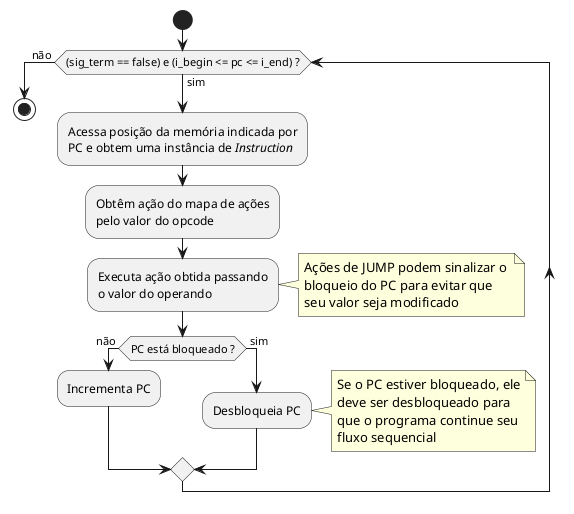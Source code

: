 @startuml event_loop_flow
!pragma useVerticalIf on

|Unidade de Controle|
start
while ((sig_term == false) e (i_begin <= pc <= i_end) ?) is (sim)
  :Acessa posição da memória indicada por
  PC e obtem uma instância de <i>Instruction</i>;
  
  :Obtêm ação do mapa de ações
  pelo valor do opcode;

  :Executa ação obtida passando
  o valor do operando;
  note right
    Ações de JUMP podem sinalizar o 
    bloqueio do PC para evitar que
    seu valor seja modificado
  end note
  if (PC está bloqueado ?) then (não )
    :Incrementa PC;
  else ( sim)
    :Desbloqueia PC;
    note right
      Se o PC estiver bloqueado, ele
      deve ser desbloqueado para
      que o programa continue seu
      fluxo sequencial
    end note
  endif
endwhile (não )
stop

@enduml